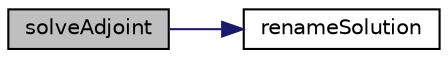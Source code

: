 digraph "solveAdjoint"
{
  bgcolor="transparent";
  edge [fontname="Helvetica",fontsize="10",labelfontname="Helvetica",labelfontsize="10"];
  node [fontname="Helvetica",fontsize="10",shape=record];
  rankdir="LR";
  Node43 [label="solveAdjoint",height=0.2,width=0.4,color="black", fillcolor="grey75", style="filled", fontcolor="black"];
  Node43 -> Node44 [color="midnightblue",fontsize="10",style="solid",fontname="Helvetica"];
  Node44 [label="renameSolution",height=0.2,width=0.4,color="black",URL="$classdafoam_1_1pyDAFoam_1_1PYDAFOAM.html#ae6221d846e9f711d9bb4d401fc13360a"];
}

